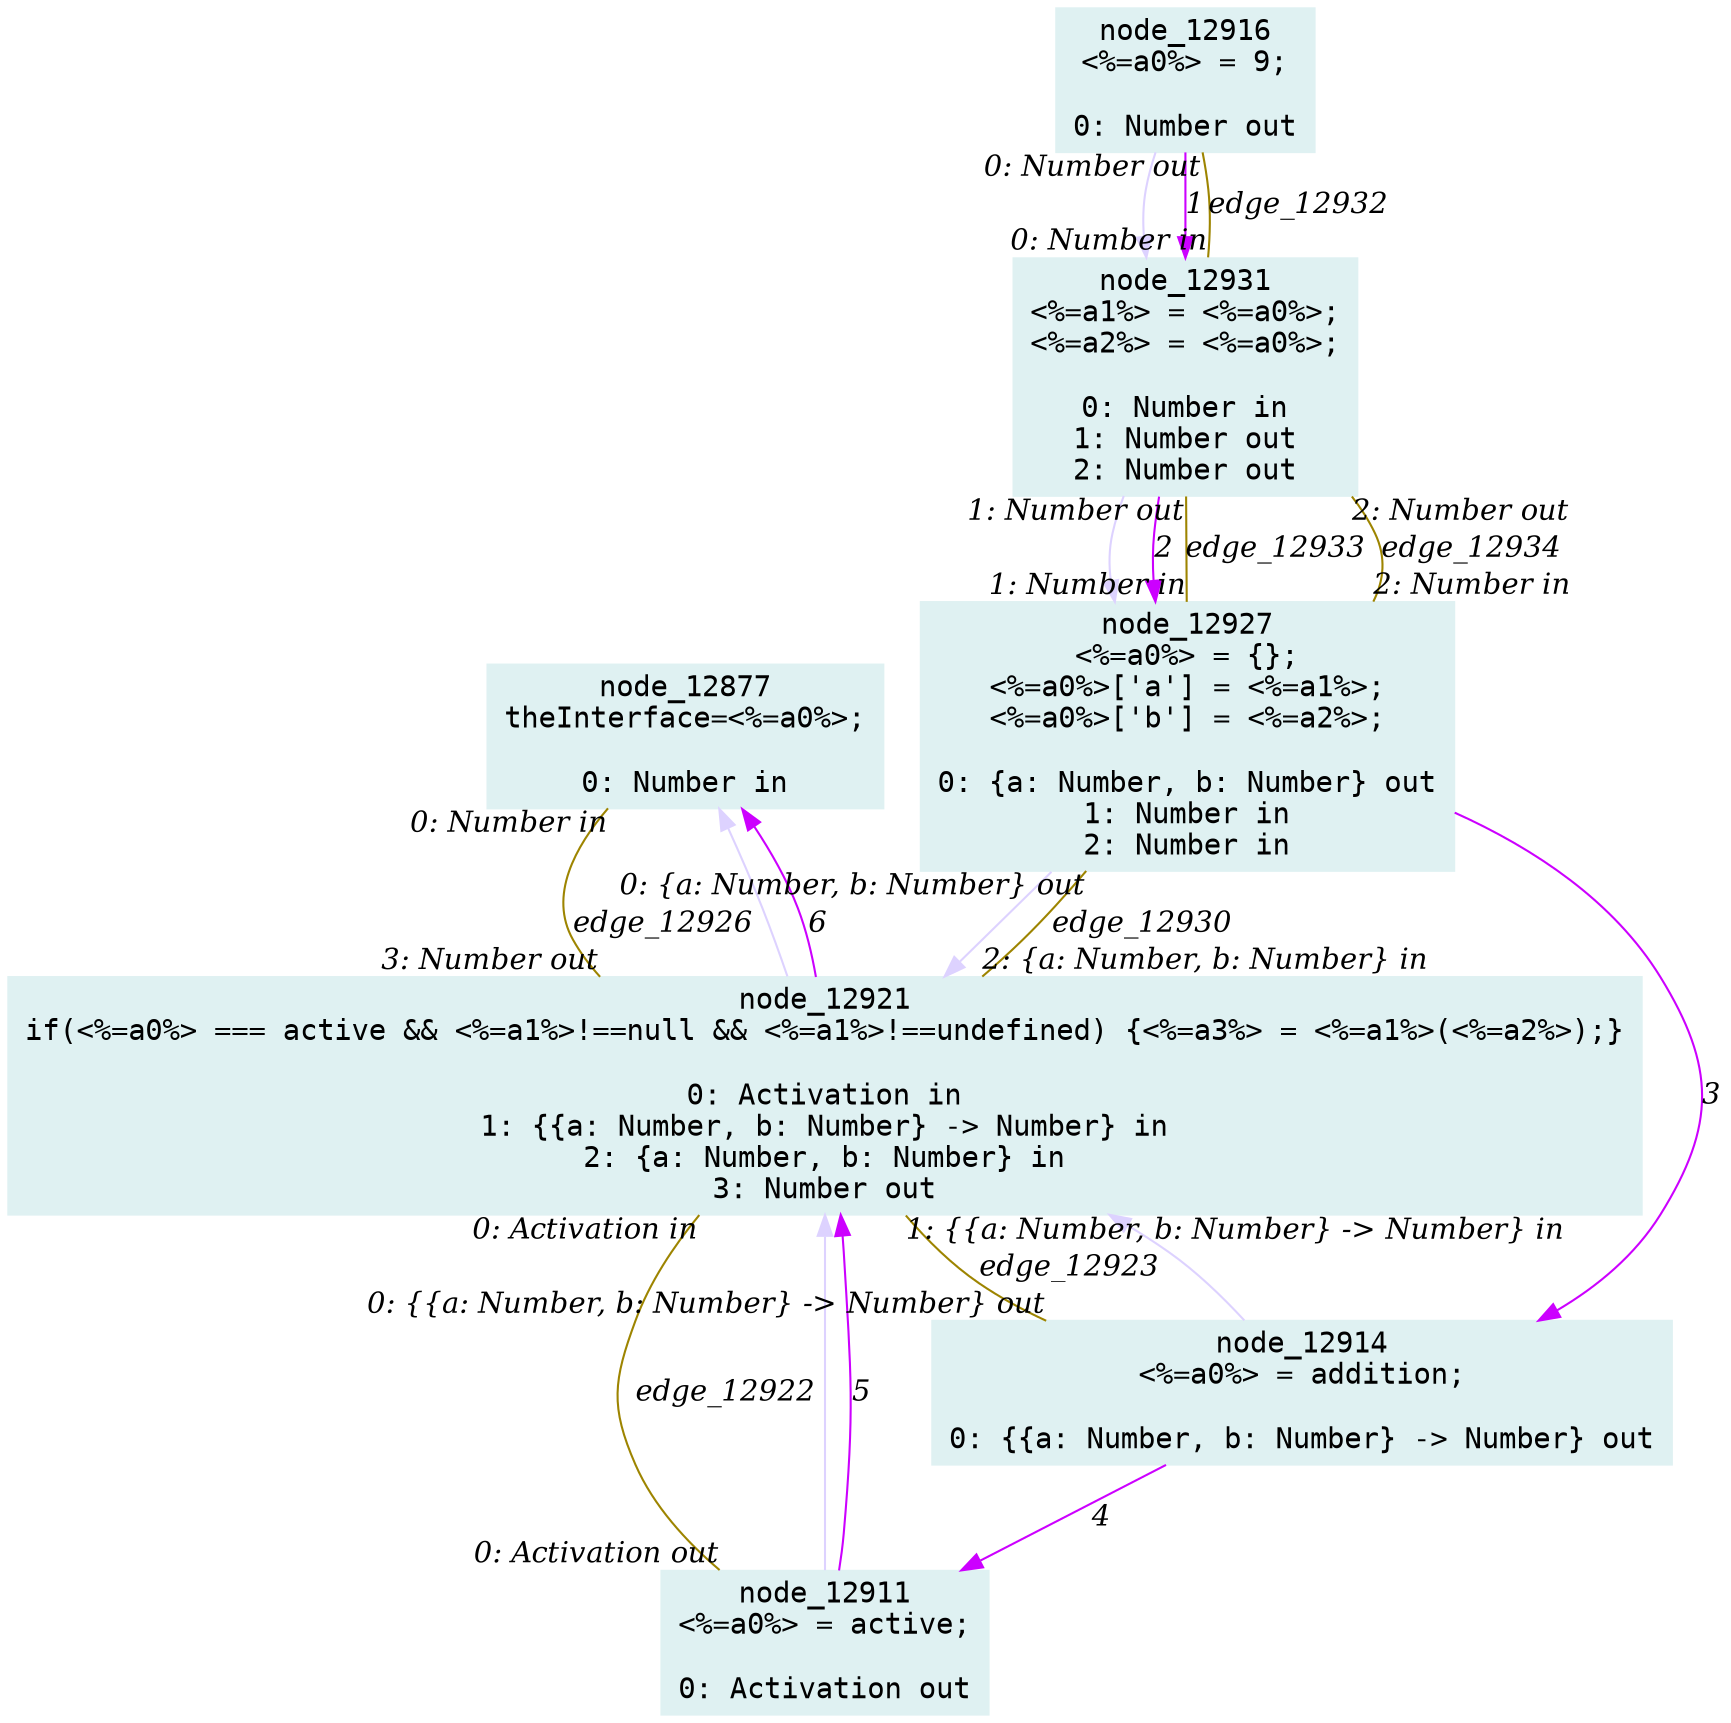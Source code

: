 digraph g{node_12877 [shape="box", style="filled", color="#dff1f2", fontname="Courier", label="node_12877
theInterface=<%=a0%>;

0: Number in" ]
node_12911 [shape="box", style="filled", color="#dff1f2", fontname="Courier", label="node_12911
<%=a0%> = active;

0: Activation out" ]
node_12914 [shape="box", style="filled", color="#dff1f2", fontname="Courier", label="node_12914
<%=a0%> = addition;

0: {{a: Number, b: Number} -> Number} out" ]
node_12916 [shape="box", style="filled", color="#dff1f2", fontname="Courier", label="node_12916
<%=a0%> = 9;

0: Number out" ]
node_12921 [shape="box", style="filled", color="#dff1f2", fontname="Courier", label="node_12921
if(<%=a0%> === active && <%=a1%>!==null && <%=a1%>!==undefined) {<%=a3%> = <%=a1%>(<%=a2%>);}

0: Activation in
1: {{a: Number, b: Number} -> Number} in
2: {a: Number, b: Number} in
3: Number out" ]
node_12927 [shape="box", style="filled", color="#dff1f2", fontname="Courier", label="node_12927
<%=a0%> = {};
<%=a0%>['a'] = <%=a1%>;
<%=a0%>['b'] = <%=a2%>;

0: {a: Number, b: Number} out
1: Number in
2: Number in" ]
node_12931 [shape="box", style="filled", color="#dff1f2", fontname="Courier", label="node_12931
<%=a1%> = <%=a0%>;
<%=a2%> = <%=a0%>;

0: Number in
1: Number out
2: Number out" ]
node_12921 -> node_12877 [dir=forward, arrowHead=normal, fontname="Times-Italic", arrowsize=1, color="#ddd2ff", label="",  headlabel="", taillabel="" ]
node_12911 -> node_12921 [dir=forward, arrowHead=normal, fontname="Times-Italic", arrowsize=1, color="#ddd2ff", label="",  headlabel="", taillabel="" ]
node_12914 -> node_12921 [dir=forward, arrowHead=normal, fontname="Times-Italic", arrowsize=1, color="#ddd2ff", label="",  headlabel="", taillabel="" ]
node_12927 -> node_12921 [dir=forward, arrowHead=normal, fontname="Times-Italic", arrowsize=1, color="#ddd2ff", label="",  headlabel="", taillabel="" ]
node_12931 -> node_12927 [dir=forward, arrowHead=normal, fontname="Times-Italic", arrowsize=1, color="#ddd2ff", label="",  headlabel="", taillabel="" ]
node_12916 -> node_12931 [dir=forward, arrowHead=normal, fontname="Times-Italic", arrowsize=1, color="#ddd2ff", label="",  headlabel="", taillabel="" ]
node_12916 -> node_12931 [dir=forward, arrowHead=normal, fontname="Times-Italic", arrowsize=1, color="#cc00ff", label="1",  headlabel="", taillabel="" ]
node_12931 -> node_12927 [dir=forward, arrowHead=normal, fontname="Times-Italic", arrowsize=1, color="#cc00ff", label="2",  headlabel="", taillabel="" ]
node_12927 -> node_12914 [dir=forward, arrowHead=normal, fontname="Times-Italic", arrowsize=1, color="#cc00ff", label="3",  headlabel="", taillabel="" ]
node_12914 -> node_12911 [dir=forward, arrowHead=normal, fontname="Times-Italic", arrowsize=1, color="#cc00ff", label="4",  headlabel="", taillabel="" ]
node_12911 -> node_12921 [dir=forward, arrowHead=normal, fontname="Times-Italic", arrowsize=1, color="#cc00ff", label="5",  headlabel="", taillabel="" ]
node_12921 -> node_12877 [dir=forward, arrowHead=normal, fontname="Times-Italic", arrowsize=1, color="#cc00ff", label="6",  headlabel="", taillabel="" ]
node_12921 -> node_12911 [dir=none, arrowHead=none, fontname="Times-Italic", arrowsize=1, color="#9d8400", label="edge_12922",  headlabel="0: Activation out", taillabel="0: Activation in" ]
node_12921 -> node_12914 [dir=none, arrowHead=none, fontname="Times-Italic", arrowsize=1, color="#9d8400", label="edge_12923",  headlabel="0: {{a: Number, b: Number} -> Number} out", taillabel="1: {{a: Number, b: Number} -> Number} in" ]
node_12877 -> node_12921 [dir=none, arrowHead=none, fontname="Times-Italic", arrowsize=1, color="#9d8400", label="edge_12926",  headlabel="3: Number out", taillabel="0: Number in" ]
node_12927 -> node_12921 [dir=none, arrowHead=none, fontname="Times-Italic", arrowsize=1, color="#9d8400", label="edge_12930",  headlabel="2: {a: Number, b: Number} in", taillabel="0: {a: Number, b: Number} out" ]
node_12916 -> node_12931 [dir=none, arrowHead=none, fontname="Times-Italic", arrowsize=1, color="#9d8400", label="edge_12932",  headlabel="0: Number in", taillabel="0: Number out" ]
node_12931 -> node_12927 [dir=none, arrowHead=none, fontname="Times-Italic", arrowsize=1, color="#9d8400", label="edge_12933",  headlabel="1: Number in", taillabel="1: Number out" ]
node_12931 -> node_12927 [dir=none, arrowHead=none, fontname="Times-Italic", arrowsize=1, color="#9d8400", label="edge_12934",  headlabel="2: Number in", taillabel="2: Number out" ]
}